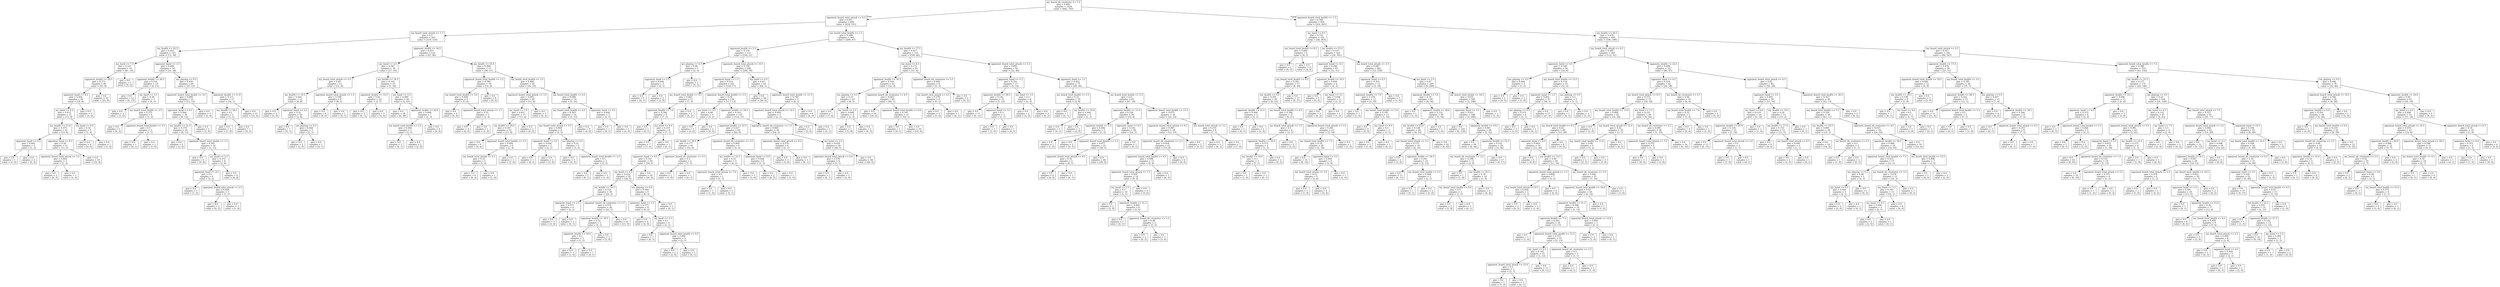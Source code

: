 digraph Tree {
node [shape=box] ;
0 [label="my_board_nb_creatures <= 1.5\ngini = 0.495\nsamples = 1434\nvalue = [642, 792]"] ;
1 [label="opponent_board_total_attack <= 4.5\ngini = 0.431\nsamples = 609\nvalue = [418, 191]"] ;
0 -> 1 [labeldistance=2.5, labelangle=45, headlabel="True"] ;
2 [label="my_board_total_attack <= 1.5\ngini = 0.5\nsamples = 243\nvalue = [119, 124]"] ;
1 -> 2 ;
3 [label="my_health <= 20.5\ngini = 0.452\nsamples = 110\nvalue = [72, 38]"] ;
2 -> 3 ;
4 [label="my_hand <= 7.5\ngini = 0.315\nsamples = 51\nvalue = [41, 10]"] ;
3 -> 4 ;
5 [label="opponent_health <= 20.5\ngini = 0.273\nsamples = 49\nvalue = [41, 8]"] ;
4 -> 5 ;
6 [label="opponent_hand <= 4.5\ngini = 0.426\nsamples = 26\nvalue = [18, 8]"] ;
5 -> 6 ;
7 [label="my_hand <= 4.5\ngini = 0.472\nsamples = 21\nvalue = [13, 8]"] ;
6 -> 7 ;
8 [label="my_health <= 12.0\ngini = 0.375\nsamples = 16\nvalue = [12, 4]"] ;
7 -> 8 ;
9 [label="opponent_hand <= 0.5\ngini = 0.444\nsamples = 3\nvalue = [1, 2]"] ;
8 -> 9 ;
10 [label="gini = 0.0\nsamples = 1\nvalue = [1, 0]"] ;
9 -> 10 ;
11 [label="gini = 0.0\nsamples = 2\nvalue = [0, 2]"] ;
9 -> 11 ;
12 [label="opponent_hand <= 0.5\ngini = 0.26\nsamples = 13\nvalue = [11, 2]"] ;
8 -> 12 ;
13 [label="opponent_board_total_attack <= 3.5\ngini = 0.444\nsamples = 3\nvalue = [1, 2]"] ;
12 -> 13 ;
14 [label="gini = 0.0\nsamples = 2\nvalue = [0, 2]"] ;
13 -> 14 ;
15 [label="gini = 0.0\nsamples = 1\nvalue = [1, 0]"] ;
13 -> 15 ;
16 [label="gini = 0.0\nsamples = 10\nvalue = [10, 0]"] ;
12 -> 16 ;
17 [label="my_hand <= 6.5\ngini = 0.32\nsamples = 5\nvalue = [1, 4]"] ;
7 -> 17 ;
18 [label="gini = 0.0\nsamples = 4\nvalue = [0, 4]"] ;
17 -> 18 ;
19 [label="gini = 0.0\nsamples = 1\nvalue = [1, 0]"] ;
17 -> 19 ;
20 [label="gini = 0.0\nsamples = 5\nvalue = [5, 0]"] ;
6 -> 20 ;
21 [label="gini = 0.0\nsamples = 23\nvalue = [23, 0]"] ;
5 -> 21 ;
22 [label="gini = 0.0\nsamples = 2\nvalue = [0, 2]"] ;
4 -> 22 ;
23 [label="opponent_hand <= 3.5\ngini = 0.499\nsamples = 59\nvalue = [31, 28]"] ;
3 -> 23 ;
24 [label="opponent_health <= 26.5\ngini = 0.332\nsamples = 19\nvalue = [4, 15]"] ;
23 -> 24 ;
25 [label="gini = 0.0\nsamples = 12\nvalue = [0, 12]"] ;
24 -> 25 ;
26 [label="my_hand <= 5.5\ngini = 0.49\nsamples = 7\nvalue = [4, 3]"] ;
24 -> 26 ;
27 [label="gini = 0.0\nsamples = 3\nvalue = [3, 0]"] ;
26 -> 27 ;
28 [label="my_board_total_health <= 2.5\ngini = 0.375\nsamples = 4\nvalue = [1, 3]"] ;
26 -> 28 ;
29 [label="gini = 0.0\nsamples = 2\nvalue = [0, 2]"] ;
28 -> 29 ;
30 [label="opponent_board_total_health <= 3.5\ngini = 0.5\nsamples = 2\nvalue = [1, 1]"] ;
28 -> 30 ;
31 [label="gini = 0.0\nsamples = 1\nvalue = [0, 1]"] ;
30 -> 31 ;
32 [label="gini = 0.0\nsamples = 1\nvalue = [1, 0]"] ;
30 -> 32 ;
33 [label="me_playing <= 0.5\ngini = 0.439\nsamples = 40\nvalue = [27, 13]"] ;
23 -> 33 ;
34 [label="opponent_board_total_health <= 3.5\ngini = 0.499\nsamples = 23\nvalue = [11, 12]"] ;
33 -> 34 ;
35 [label="opponent_hand <= 6.5\ngini = 0.444\nsamples = 18\nvalue = [6, 12]"] ;
34 -> 35 ;
36 [label="my_health <= 21.5\ngini = 0.375\nsamples = 16\nvalue = [4, 12]"] ;
35 -> 36 ;
37 [label="gini = 0.0\nsamples = 2\nvalue = [2, 0]"] ;
36 -> 37 ;
38 [label="opponent_board_total_health <= 1.5\ngini = 0.245\nsamples = 14\nvalue = [2, 12]"] ;
36 -> 38 ;
39 [label="gini = 0.0\nsamples = 6\nvalue = [0, 6]"] ;
38 -> 39 ;
40 [label="my_hand <= 5.5\ngini = 0.375\nsamples = 8\nvalue = [2, 6]"] ;
38 -> 40 ;
41 [label="opponent_hand <= 4.5\ngini = 0.5\nsamples = 4\nvalue = [2, 2]"] ;
40 -> 41 ;
42 [label="gini = 0.0\nsamples = 1\nvalue = [1, 0]"] ;
41 -> 42 ;
43 [label="opponent_board_total_attack <= 2.5\ngini = 0.444\nsamples = 3\nvalue = [1, 2]"] ;
41 -> 43 ;
44 [label="gini = 0.0\nsamples = 2\nvalue = [0, 2]"] ;
43 -> 44 ;
45 [label="gini = 0.0\nsamples = 1\nvalue = [1, 0]"] ;
43 -> 45 ;
46 [label="gini = 0.0\nsamples = 4\nvalue = [0, 4]"] ;
40 -> 46 ;
47 [label="gini = 0.0\nsamples = 2\nvalue = [2, 0]"] ;
35 -> 47 ;
48 [label="gini = 0.0\nsamples = 5\nvalue = [5, 0]"] ;
34 -> 48 ;
49 [label="opponent_health <= 11.0\ngini = 0.111\nsamples = 17\nvalue = [16, 1]"] ;
33 -> 49 ;
50 [label="my_health <= 26.5\ngini = 0.5\nsamples = 2\nvalue = [1, 1]"] ;
49 -> 50 ;
51 [label="gini = 0.0\nsamples = 1\nvalue = [1, 0]"] ;
50 -> 51 ;
52 [label="gini = 0.0\nsamples = 1\nvalue = [0, 1]"] ;
50 -> 52 ;
53 [label="gini = 0.0\nsamples = 15\nvalue = [15, 0]"] ;
49 -> 53 ;
54 [label="opponent_health <= 24.5\ngini = 0.457\nsamples = 133\nvalue = [47, 86]"] ;
2 -> 54 ;
55 [label="my_hand <= 2.5\ngini = 0.347\nsamples = 76\nvalue = [17, 59]"] ;
54 -> 55 ;
56 [label="my_board_total_attack <= 3.5\ngini = 0.49\nsamples = 21\nvalue = [12, 9]"] ;
55 -> 56 ;
57 [label="my_health <= 10.5\ngini = 0.444\nsamples = 12\nvalue = [4, 8]"] ;
56 -> 57 ;
58 [label="gini = 0.0\nsamples = 2\nvalue = [2, 0]"] ;
57 -> 58 ;
59 [label="opponent_hand <= 5.5\ngini = 0.32\nsamples = 10\nvalue = [2, 8]"] ;
57 -> 59 ;
60 [label="gini = 0.0\nsamples = 7\nvalue = [0, 7]"] ;
59 -> 60 ;
61 [label="me_playing <= 0.5\ngini = 0.444\nsamples = 3\nvalue = [2, 1]"] ;
59 -> 61 ;
62 [label="gini = 0.0\nsamples = 2\nvalue = [2, 0]"] ;
61 -> 62 ;
63 [label="gini = 0.0\nsamples = 1\nvalue = [0, 1]"] ;
61 -> 63 ;
64 [label="opponent_board_total_attack <= 1.5\ngini = 0.198\nsamples = 9\nvalue = [8, 1]"] ;
56 -> 64 ;
65 [label="gini = 0.0\nsamples = 8\nvalue = [8, 0]"] ;
64 -> 65 ;
66 [label="gini = 0.0\nsamples = 1\nvalue = [0, 1]"] ;
64 -> 66 ;
67 [label="my_health <= 14.5\ngini = 0.165\nsamples = 55\nvalue = [5, 50]"] ;
55 -> 67 ;
68 [label="opponent_health <= 15.5\ngini = 0.42\nsamples = 10\nvalue = [3, 7]"] ;
67 -> 68 ;
69 [label="gini = 0.0\nsamples = 7\nvalue = [0, 7]"] ;
68 -> 69 ;
70 [label="gini = 0.0\nsamples = 3\nvalue = [3, 0]"] ;
68 -> 70 ;
71 [label="my_hand <= 5.5\ngini = 0.085\nsamples = 45\nvalue = [2, 43]"] ;
67 -> 71 ;
72 [label="gini = 0.0\nsamples = 38\nvalue = [0, 38]"] ;
71 -> 72 ;
73 [label="opponent_health <= 20.0\ngini = 0.408\nsamples = 7\nvalue = [2, 5]"] ;
71 -> 73 ;
74 [label="my_board_total_health <= 2.5\ngini = 0.444\nsamples = 3\nvalue = [2, 1]"] ;
73 -> 74 ;
75 [label="gini = 0.0\nsamples = 1\nvalue = [0, 1]"] ;
74 -> 75 ;
76 [label="gini = 0.0\nsamples = 2\nvalue = [2, 0]"] ;
74 -> 76 ;
77 [label="gini = 0.0\nsamples = 4\nvalue = [0, 4]"] ;
73 -> 77 ;
78 [label="my_health <= 19.5\ngini = 0.499\nsamples = 57\nvalue = [30, 27]"] ;
54 -> 78 ;
79 [label="opponent_board_total_health <= 1.5\ngini = 0.346\nsamples = 18\nvalue = [14, 4]"] ;
78 -> 79 ;
80 [label="my_board_total_health <= 3.0\ngini = 0.494\nsamples = 9\nvalue = [5, 4]"] ;
79 -> 80 ;
81 [label="gini = 0.0\nsamples = 4\nvalue = [4, 0]"] ;
80 -> 81 ;
82 [label="opponent_board_total_attack <= 1.5\ngini = 0.32\nsamples = 5\nvalue = [1, 4]"] ;
80 -> 82 ;
83 [label="gini = 0.0\nsamples = 4\nvalue = [0, 4]"] ;
82 -> 83 ;
84 [label="gini = 0.0\nsamples = 1\nvalue = [1, 0]"] ;
82 -> 84 ;
85 [label="gini = 0.0\nsamples = 9\nvalue = [9, 0]"] ;
79 -> 85 ;
86 [label="my_board_total_health <= 3.5\ngini = 0.484\nsamples = 39\nvalue = [16, 23]"] ;
78 -> 86 ;
87 [label="opponent_board_total_attack <= 3.5\ngini = 0.495\nsamples = 20\nvalue = [11, 9]"] ;
86 -> 87 ;
88 [label="my_hand <= 7.0\ngini = 0.457\nsamples = 17\nvalue = [11, 6]"] ;
87 -> 88 ;
89 [label="my_health <= 29.5\ngini = 0.391\nsamples = 15\nvalue = [11, 4]"] ;
88 -> 89 ;
90 [label="gini = 0.0\nsamples = 9\nvalue = [9, 0]"] ;
89 -> 90 ;
91 [label="opponent_board_total_health <= 2.5\ngini = 0.444\nsamples = 6\nvalue = [2, 4]"] ;
89 -> 91 ;
92 [label="my_board_total_attack <= 3.5\ngini = 0.32\nsamples = 5\nvalue = [1, 4]"] ;
91 -> 92 ;
93 [label="gini = 0.0\nsamples = 4\nvalue = [0, 4]"] ;
92 -> 93 ;
94 [label="gini = 0.0\nsamples = 1\nvalue = [1, 0]"] ;
92 -> 94 ;
95 [label="gini = 0.0\nsamples = 1\nvalue = [1, 0]"] ;
91 -> 95 ;
96 [label="gini = 0.0\nsamples = 2\nvalue = [0, 2]"] ;
88 -> 96 ;
97 [label="gini = 0.0\nsamples = 3\nvalue = [0, 3]"] ;
87 -> 97 ;
98 [label="my_board_total_health <= 6.5\ngini = 0.388\nsamples = 19\nvalue = [5, 14]"] ;
86 -> 98 ;
99 [label="my_board_total_health <= 4.5\ngini = 0.305\nsamples = 16\nvalue = [3, 13]"] ;
98 -> 99 ;
100 [label="my_board_total_attack <= 3.5\ngini = 0.469\nsamples = 8\nvalue = [3, 5]"] ;
99 -> 100 ;
101 [label="opponent_hand <= 3.5\ngini = 0.444\nsamples = 3\nvalue = [2, 1]"] ;
100 -> 101 ;
102 [label="gini = 0.0\nsamples = 1\nvalue = [0, 1]"] ;
101 -> 102 ;
103 [label="gini = 0.0\nsamples = 2\nvalue = [2, 0]"] ;
101 -> 103 ;
104 [label="me_playing <= 0.5\ngini = 0.32\nsamples = 5\nvalue = [1, 4]"] ;
100 -> 104 ;
105 [label="gini = 0.0\nsamples = 3\nvalue = [0, 3]"] ;
104 -> 105 ;
106 [label="opponent_board_total_health <= 2.5\ngini = 0.5\nsamples = 2\nvalue = [1, 1]"] ;
104 -> 106 ;
107 [label="gini = 0.0\nsamples = 1\nvalue = [0, 1]"] ;
106 -> 107 ;
108 [label="gini = 0.0\nsamples = 1\nvalue = [1, 0]"] ;
106 -> 108 ;
109 [label="gini = 0.0\nsamples = 8\nvalue = [0, 8]"] ;
99 -> 109 ;
110 [label="opponent_hand <= 4.5\ngini = 0.444\nsamples = 3\nvalue = [2, 1]"] ;
98 -> 110 ;
111 [label="gini = 0.0\nsamples = 1\nvalue = [0, 1]"] ;
110 -> 111 ;
112 [label="gini = 0.0\nsamples = 2\nvalue = [2, 0]"] ;
110 -> 112 ;
113 [label="my_board_total_health <= 1.5\ngini = 0.299\nsamples = 366\nvalue = [299, 67]"] ;
1 -> 113 ;
114 [label="opponent_health <= 5.5\ngini = 0.179\nsamples = 211\nvalue = [190, 21]"] ;
113 -> 114 ;
115 [label="me_playing <= 0.5\ngini = 0.48\nsamples = 5\nvalue = [2, 3]"] ;
114 -> 115 ;
116 [label="opponent_hand <= 2.5\ngini = 0.444\nsamples = 3\nvalue = [2, 1]"] ;
115 -> 116 ;
117 [label="gini = 0.0\nsamples = 1\nvalue = [0, 1]"] ;
116 -> 117 ;
118 [label="gini = 0.0\nsamples = 2\nvalue = [2, 0]"] ;
116 -> 118 ;
119 [label="gini = 0.0\nsamples = 2\nvalue = [0, 2]"] ;
115 -> 119 ;
120 [label="opponent_board_total_attack <= 10.5\ngini = 0.159\nsamples = 206\nvalue = [188, 18]"] ;
114 -> 120 ;
121 [label="opponent_hand <= 1.5\ngini = 0.212\nsamples = 141\nvalue = [124, 17]"] ;
120 -> 121 ;
122 [label="my_board_total_health <= 0.5\ngini = 0.463\nsamples = 11\nvalue = [7, 4]"] ;
121 -> 122 ;
123 [label="opponent_health <= 7.0\ngini = 0.346\nsamples = 9\nvalue = [7, 2]"] ;
122 -> 123 ;
124 [label="gini = 0.0\nsamples = 1\nvalue = [0, 1]"] ;
123 -> 124 ;
125 [label="my_hand <= 6.5\ngini = 0.219\nsamples = 8\nvalue = [7, 1]"] ;
123 -> 125 ;
126 [label="gini = 0.0\nsamples = 7\nvalue = [7, 0]"] ;
125 -> 126 ;
127 [label="gini = 0.0\nsamples = 1\nvalue = [0, 1]"] ;
125 -> 127 ;
128 [label="gini = 0.0\nsamples = 2\nvalue = [0, 2]"] ;
122 -> 128 ;
129 [label="opponent_board_total_health <= 3.5\ngini = 0.18\nsamples = 130\nvalue = [117, 13]"] ;
121 -> 129 ;
130 [label="my_hand <= 4.5\ngini = 0.48\nsamples = 5\nvalue = [3, 2]"] ;
129 -> 130 ;
131 [label="gini = 0.0\nsamples = 3\nvalue = [3, 0]"] ;
130 -> 131 ;
132 [label="gini = 0.0\nsamples = 2\nvalue = [0, 2]"] ;
130 -> 132 ;
133 [label="opponent_health <= 24.5\ngini = 0.161\nsamples = 125\nvalue = [114, 11]"] ;
129 -> 133 ;
134 [label="opponent_health <= 23.5\ngini = 0.227\nsamples = 69\nvalue = [60, 9]"] ;
133 -> 134 ;
135 [label="my_health <= 29.5\ngini = 0.177\nsamples = 61\nvalue = [55, 6]"] ;
134 -> 135 ;
136 [label="opponent_hand <= 4.5\ngini = 0.155\nsamples = 59\nvalue = [54, 5]"] ;
135 -> 136 ;
137 [label="my_hand <= 4.5\ngini = 0.224\nsamples = 39\nvalue = [34, 5]"] ;
136 -> 137 ;
138 [label="my_health <= 16.5\ngini = 0.124\nsamples = 30\nvalue = [28, 2]"] ;
137 -> 138 ;
139 [label="opponent_hand <= 2.5\ngini = 0.375\nsamples = 4\nvalue = [3, 1]"] ;
138 -> 139 ;
140 [label="gini = 0.0\nsamples = 3\nvalue = [3, 0]"] ;
139 -> 140 ;
141 [label="gini = 0.0\nsamples = 1\nvalue = [0, 1]"] ;
139 -> 141 ;
142 [label="opponent_board_nb_creatures <= 1.5\ngini = 0.074\nsamples = 26\nvalue = [25, 1]"] ;
138 -> 142 ;
143 [label="opponent_health <= 16.5\ngini = 0.32\nsamples = 5\nvalue = [4, 1]"] ;
142 -> 143 ;
144 [label="opponent_health <= 14.0\ngini = 0.5\nsamples = 2\nvalue = [1, 1]"] ;
143 -> 144 ;
145 [label="gini = 0.0\nsamples = 1\nvalue = [1, 0]"] ;
144 -> 145 ;
146 [label="gini = 0.0\nsamples = 1\nvalue = [0, 1]"] ;
144 -> 146 ;
147 [label="gini = 0.0\nsamples = 3\nvalue = [3, 0]"] ;
143 -> 147 ;
148 [label="gini = 0.0\nsamples = 21\nvalue = [21, 0]"] ;
142 -> 148 ;
149 [label="me_playing <= 0.5\ngini = 0.444\nsamples = 9\nvalue = [6, 3]"] ;
137 -> 149 ;
150 [label="opponent_hand <= 3.5\ngini = 0.375\nsamples = 8\nvalue = [6, 2]"] ;
149 -> 150 ;
151 [label="gini = 0.0\nsamples = 4\nvalue = [4, 0]"] ;
150 -> 151 ;
152 [label="my_hand <= 5.5\ngini = 0.5\nsamples = 4\nvalue = [2, 2]"] ;
150 -> 152 ;
153 [label="gini = 0.0\nsamples = 1\nvalue = [0, 1]"] ;
152 -> 153 ;
154 [label="opponent_board_total_health <= 9.5\ngini = 0.444\nsamples = 3\nvalue = [2, 1]"] ;
152 -> 154 ;
155 [label="gini = 0.0\nsamples = 2\nvalue = [2, 0]"] ;
154 -> 155 ;
156 [label="gini = 0.0\nsamples = 1\nvalue = [0, 1]"] ;
154 -> 156 ;
157 [label="gini = 0.0\nsamples = 1\nvalue = [0, 1]"] ;
149 -> 157 ;
158 [label="gini = 0.0\nsamples = 20\nvalue = [20, 0]"] ;
136 -> 158 ;
159 [label="opponent_board_nb_creatures <= 3.5\ngini = 0.5\nsamples = 2\nvalue = [1, 1]"] ;
135 -> 159 ;
160 [label="gini = 0.0\nsamples = 1\nvalue = [1, 0]"] ;
159 -> 160 ;
161 [label="gini = 0.0\nsamples = 1\nvalue = [0, 1]"] ;
159 -> 161 ;
162 [label="opponent_board_nb_creatures <= 3.5\ngini = 0.469\nsamples = 8\nvalue = [5, 3]"] ;
134 -> 162 ;
163 [label="my_health <= 21.5\ngini = 0.32\nsamples = 5\nvalue = [4, 1]"] ;
162 -> 163 ;
164 [label="opponent_board_total_attack <= 7.0\ngini = 0.5\nsamples = 2\nvalue = [1, 1]"] ;
163 -> 164 ;
165 [label="gini = 0.0\nsamples = 1\nvalue = [1, 0]"] ;
164 -> 165 ;
166 [label="gini = 0.0\nsamples = 1\nvalue = [0, 1]"] ;
164 -> 166 ;
167 [label="gini = 0.0\nsamples = 3\nvalue = [3, 0]"] ;
163 -> 167 ;
168 [label="opponent_hand <= 6.0\ngini = 0.444\nsamples = 3\nvalue = [1, 2]"] ;
162 -> 168 ;
169 [label="gini = 0.0\nsamples = 2\nvalue = [0, 2]"] ;
168 -> 169 ;
170 [label="gini = 0.0\nsamples = 1\nvalue = [1, 0]"] ;
168 -> 170 ;
171 [label="opponent_board_nb_creatures <= 1.5\ngini = 0.069\nsamples = 56\nvalue = [54, 2]"] ;
133 -> 171 ;
172 [label="opponent_board_total_attack <= 8.0\ngini = 0.278\nsamples = 6\nvalue = [5, 1]"] ;
171 -> 172 ;
173 [label="gini = 0.0\nsamples = 5\nvalue = [5, 0]"] ;
172 -> 173 ;
174 [label="gini = 0.0\nsamples = 1\nvalue = [0, 1]"] ;
172 -> 174 ;
175 [label="my_hand <= 2.5\ngini = 0.039\nsamples = 50\nvalue = [49, 1]"] ;
171 -> 175 ;
176 [label="opponent_board_total_attack <= 6.0\ngini = 0.278\nsamples = 6\nvalue = [5, 1]"] ;
175 -> 176 ;
177 [label="gini = 0.0\nsamples = 1\nvalue = [0, 1]"] ;
176 -> 177 ;
178 [label="gini = 0.0\nsamples = 5\nvalue = [5, 0]"] ;
176 -> 178 ;
179 [label="gini = 0.0\nsamples = 44\nvalue = [44, 0]"] ;
175 -> 179 ;
180 [label="my_hand <= 6.5\ngini = 0.03\nsamples = 65\nvalue = [64, 1]"] ;
120 -> 180 ;
181 [label="gini = 0.0\nsamples = 56\nvalue = [56, 0]"] ;
180 -> 181 ;
182 [label="opponent_board_total_health <= 11.5\ngini = 0.198\nsamples = 9\nvalue = [8, 1]"] ;
180 -> 182 ;
183 [label="opponent_board_total_attack <= 12.5\ngini = 0.444\nsamples = 3\nvalue = [2, 1]"] ;
182 -> 183 ;
184 [label="gini = 0.0\nsamples = 2\nvalue = [2, 0]"] ;
183 -> 184 ;
185 [label="gini = 0.0\nsamples = 1\nvalue = [0, 1]"] ;
183 -> 185 ;
186 [label="gini = 0.0\nsamples = 6\nvalue = [6, 0]"] ;
182 -> 186 ;
187 [label="my_health <= 17.5\ngini = 0.417\nsamples = 155\nvalue = [109, 46]"] ;
113 -> 187 ;
188 [label="my_hand <= 6.5\ngini = 0.172\nsamples = 63\nvalue = [57, 6]"] ;
187 -> 188 ;
189 [label="opponent_health <= 16.5\ngini = 0.103\nsamples = 55\nvalue = [52, 3]"] ;
188 -> 189 ;
190 [label="me_playing <= 0.5\ngini = 0.32\nsamples = 10\nvalue = [8, 2]"] ;
189 -> 190 ;
191 [label="gini = 0.0\nsamples = 7\nvalue = [7, 0]"] ;
190 -> 191 ;
192 [label="my_hand <= 2.5\ngini = 0.444\nsamples = 3\nvalue = [1, 2]"] ;
190 -> 192 ;
193 [label="gini = 0.0\nsamples = 1\nvalue = [1, 0]"] ;
192 -> 193 ;
194 [label="gini = 0.0\nsamples = 2\nvalue = [0, 2]"] ;
192 -> 194 ;
195 [label="opponent_board_nb_creatures <= 4.5\ngini = 0.043\nsamples = 45\nvalue = [44, 1]"] ;
189 -> 195 ;
196 [label="gini = 0.0\nsamples = 34\nvalue = [34, 0]"] ;
195 -> 196 ;
197 [label="opponent_board_total_health <= 6.0\ngini = 0.165\nsamples = 11\nvalue = [10, 1]"] ;
195 -> 197 ;
198 [label="gini = 0.0\nsamples = 1\nvalue = [0, 1]"] ;
197 -> 198 ;
199 [label="gini = 0.0\nsamples = 10\nvalue = [10, 0]"] ;
197 -> 199 ;
200 [label="opponent_board_nb_creatures <= 5.5\ngini = 0.469\nsamples = 8\nvalue = [5, 3]"] ;
188 -> 200 ;
201 [label="my_board_total_attack <= 4.5\ngini = 0.278\nsamples = 6\nvalue = [5, 1]"] ;
200 -> 201 ;
202 [label="gini = 0.0\nsamples = 5\nvalue = [5, 0]"] ;
201 -> 202 ;
203 [label="gini = 0.0\nsamples = 1\nvalue = [0, 1]"] ;
201 -> 203 ;
204 [label="gini = 0.0\nsamples = 2\nvalue = [0, 2]"] ;
200 -> 204 ;
205 [label="opponent_board_total_attack <= 5.5\ngini = 0.491\nsamples = 92\nvalue = [52, 40]"] ;
187 -> 205 ;
206 [label="opponent_hand <= 5.5\ngini = 0.291\nsamples = 17\nvalue = [3, 14]"] ;
205 -> 206 ;
207 [label="opponent_health <= 29.5\ngini = 0.142\nsamples = 13\nvalue = [1, 12]"] ;
206 -> 207 ;
208 [label="gini = 0.0\nsamples = 11\nvalue = [0, 11]"] ;
207 -> 208 ;
209 [label="opponent_hand <= 3.5\ngini = 0.5\nsamples = 2\nvalue = [1, 1]"] ;
207 -> 209 ;
210 [label="gini = 0.0\nsamples = 1\nvalue = [1, 0]"] ;
209 -> 210 ;
211 [label="gini = 0.0\nsamples = 1\nvalue = [0, 1]"] ;
209 -> 211 ;
212 [label="my_hand <= 3.5\ngini = 0.5\nsamples = 4\nvalue = [2, 2]"] ;
206 -> 212 ;
213 [label="gini = 0.0\nsamples = 2\nvalue = [2, 0]"] ;
212 -> 213 ;
214 [label="gini = 0.0\nsamples = 2\nvalue = [0, 2]"] ;
212 -> 214 ;
215 [label="opponent_hand <= 1.5\ngini = 0.453\nsamples = 75\nvalue = [49, 26]"] ;
205 -> 215 ;
216 [label="my_board_total_health <= 5.5\ngini = 0.32\nsamples = 10\nvalue = [2, 8]"] ;
215 -> 216 ;
217 [label="gini = 0.0\nsamples = 7\nvalue = [0, 7]"] ;
216 -> 217 ;
218 [label="my_health <= 19.0\ngini = 0.444\nsamples = 3\nvalue = [2, 1]"] ;
216 -> 218 ;
219 [label="gini = 0.0\nsamples = 1\nvalue = [0, 1]"] ;
218 -> 219 ;
220 [label="gini = 0.0\nsamples = 2\nvalue = [2, 0]"] ;
218 -> 220 ;
221 [label="my_board_total_health <= 3.5\ngini = 0.4\nsamples = 65\nvalue = [47, 18]"] ;
215 -> 221 ;
222 [label="opponent_health <= 11.0\ngini = 0.238\nsamples = 29\nvalue = [25, 4]"] ;
221 -> 222 ;
223 [label="opponent_health <= 5.5\ngini = 0.444\nsamples = 3\nvalue = [1, 2]"] ;
222 -> 223 ;
224 [label="gini = 0.0\nsamples = 1\nvalue = [1, 0]"] ;
223 -> 224 ;
225 [label="gini = 0.0\nsamples = 2\nvalue = [0, 2]"] ;
223 -> 225 ;
226 [label="opponent_hand <= 6.5\ngini = 0.142\nsamples = 26\nvalue = [24, 2]"] ;
222 -> 226 ;
227 [label="opponent_board_total_health <= 5.5\ngini = 0.077\nsamples = 25\nvalue = [24, 1]"] ;
226 -> 227 ;
228 [label="opponent_board_total_attack <= 8.5\ngini = 0.32\nsamples = 5\nvalue = [4, 1]"] ;
227 -> 228 ;
229 [label="gini = 0.0\nsamples = 4\nvalue = [4, 0]"] ;
228 -> 229 ;
230 [label="gini = 0.0\nsamples = 1\nvalue = [0, 1]"] ;
228 -> 230 ;
231 [label="gini = 0.0\nsamples = 20\nvalue = [20, 0]"] ;
227 -> 231 ;
232 [label="gini = 0.0\nsamples = 1\nvalue = [0, 1]"] ;
226 -> 232 ;
233 [label="opponent_board_total_health <= 13.5\ngini = 0.475\nsamples = 36\nvalue = [22, 14]"] ;
221 -> 233 ;
234 [label="opponent_board_total_attack <= 9.5\ngini = 0.497\nsamples = 28\nvalue = [15, 13]"] ;
233 -> 234 ;
235 [label="opponent_board_nb_creatures <= 2.5\ngini = 0.454\nsamples = 23\nvalue = [15, 8]"] ;
234 -> 235 ;
236 [label="opponent_board_total_health <= 8.5\ngini = 0.498\nsamples = 17\nvalue = [9, 8]"] ;
235 -> 236 ;
237 [label="opponent_board_total_attack <= 7.5\ngini = 0.459\nsamples = 14\nvalue = [9, 5]"] ;
236 -> 237 ;
238 [label="my_hand <= 1.5\ngini = 0.5\nsamples = 10\nvalue = [5, 5]"] ;
237 -> 238 ;
239 [label="gini = 0.0\nsamples = 2\nvalue = [2, 0]"] ;
238 -> 239 ;
240 [label="opponent_health <= 21.5\ngini = 0.469\nsamples = 8\nvalue = [3, 5]"] ;
238 -> 240 ;
241 [label="gini = 0.0\nsamples = 3\nvalue = [0, 3]"] ;
240 -> 241 ;
242 [label="opponent_board_nb_creatures <= 1.5\ngini = 0.48\nsamples = 5\nvalue = [3, 2]"] ;
240 -> 242 ;
243 [label="gini = 0.0\nsamples = 2\nvalue = [0, 2]"] ;
242 -> 243 ;
244 [label="gini = 0.0\nsamples = 3\nvalue = [3, 0]"] ;
242 -> 244 ;
245 [label="gini = 0.0\nsamples = 4\nvalue = [4, 0]"] ;
237 -> 245 ;
246 [label="gini = 0.0\nsamples = 3\nvalue = [0, 3]"] ;
236 -> 246 ;
247 [label="gini = 0.0\nsamples = 6\nvalue = [6, 0]"] ;
235 -> 247 ;
248 [label="gini = 0.0\nsamples = 5\nvalue = [0, 5]"] ;
234 -> 248 ;
249 [label="my_board_total_attack <= 1.5\ngini = 0.219\nsamples = 8\nvalue = [7, 1]"] ;
233 -> 249 ;
250 [label="gini = 0.0\nsamples = 1\nvalue = [0, 1]"] ;
249 -> 250 ;
251 [label="gini = 0.0\nsamples = 7\nvalue = [7, 0]"] ;
249 -> 251 ;
252 [label="opponent_board_total_health <= 1.5\ngini = 0.396\nsamples = 825\nvalue = [224, 601]"] ;
0 -> 252 [labeldistance=2.5, labelangle=-45, headlabel="False"] ;
253 [label="my_hand <= 0.5\ngini = 0.155\nsamples = 331\nvalue = [28, 303]"] ;
252 -> 253 ;
254 [label="my_board_total_health <= 8.5\ngini = 0.444\nsamples = 6\nvalue = [4, 2]"] ;
253 -> 254 ;
255 [label="gini = 0.0\nsamples = 2\nvalue = [0, 2]"] ;
254 -> 255 ;
256 [label="gini = 0.0\nsamples = 4\nvalue = [4, 0]"] ;
254 -> 256 ;
257 [label="my_health <= 15.5\ngini = 0.137\nsamples = 325\nvalue = [24, 301]"] ;
253 -> 257 ;
258 [label="opponent_hand <= 4.5\ngini = 0.308\nsamples = 63\nvalue = [12, 51]"] ;
257 -> 258 ;
259 [label="my_board_total_health <= 8.5\ngini = 0.241\nsamples = 57\nvalue = [8, 49]"] ;
258 -> 259 ;
260 [label="my_health <= 5.0\ngini = 0.391\nsamples = 30\nvalue = [8, 22]"] ;
259 -> 260 ;
261 [label="opponent_health <= 12.5\ngini = 0.444\nsamples = 3\nvalue = [2, 1]"] ;
260 -> 261 ;
262 [label="gini = 0.0\nsamples = 1\nvalue = [0, 1]"] ;
261 -> 262 ;
263 [label="gini = 0.0\nsamples = 2\nvalue = [2, 0]"] ;
261 -> 263 ;
264 [label="my_board_total_health <= 4.5\ngini = 0.346\nsamples = 27\nvalue = [6, 21]"] ;
260 -> 264 ;
265 [label="my_board_total_attack <= 7.5\ngini = 0.5\nsamples = 6\nvalue = [3, 3]"] ;
264 -> 265 ;
266 [label="opponent_health <= 16.0\ngini = 0.375\nsamples = 4\nvalue = [1, 3]"] ;
265 -> 266 ;
267 [label="my_health <= 14.0\ngini = 0.5\nsamples = 2\nvalue = [1, 1]"] ;
266 -> 267 ;
268 [label="gini = 0.0\nsamples = 1\nvalue = [1, 0]"] ;
267 -> 268 ;
269 [label="gini = 0.0\nsamples = 1\nvalue = [0, 1]"] ;
267 -> 269 ;
270 [label="gini = 0.0\nsamples = 2\nvalue = [0, 2]"] ;
266 -> 270 ;
271 [label="gini = 0.0\nsamples = 2\nvalue = [2, 0]"] ;
265 -> 271 ;
272 [label="opponent_board_total_attack <= 1.5\ngini = 0.245\nsamples = 21\nvalue = [3, 18]"] ;
264 -> 272 ;
273 [label="my_board_total_health <= 7.5\ngini = 0.18\nsamples = 20\nvalue = [2, 18]"] ;
272 -> 273 ;
274 [label="gini = 0.0\nsamples = 14\nvalue = [0, 14]"] ;
273 -> 274 ;
275 [label="opponent_hand <= 3.5\ngini = 0.444\nsamples = 6\nvalue = [2, 4]"] ;
273 -> 275 ;
276 [label="my_board_total_attack <= 5.0\ngini = 0.32\nsamples = 5\nvalue = [1, 4]"] ;
275 -> 276 ;
277 [label="gini = 0.0\nsamples = 1\nvalue = [1, 0]"] ;
276 -> 277 ;
278 [label="gini = 0.0\nsamples = 4\nvalue = [0, 4]"] ;
276 -> 278 ;
279 [label="gini = 0.0\nsamples = 1\nvalue = [1, 0]"] ;
275 -> 279 ;
280 [label="gini = 0.0\nsamples = 1\nvalue = [1, 0]"] ;
272 -> 280 ;
281 [label="gini = 0.0\nsamples = 27\nvalue = [0, 27]"] ;
259 -> 281 ;
282 [label="opponent_health <= 19.5\ngini = 0.444\nsamples = 6\nvalue = [4, 2]"] ;
258 -> 282 ;
283 [label="gini = 0.0\nsamples = 3\nvalue = [3, 0]"] ;
282 -> 283 ;
284 [label="my_hand <= 3.5\ngini = 0.444\nsamples = 3\nvalue = [1, 2]"] ;
282 -> 284 ;
285 [label="gini = 0.0\nsamples = 2\nvalue = [0, 2]"] ;
284 -> 285 ;
286 [label="gini = 0.0\nsamples = 1\nvalue = [1, 0]"] ;
284 -> 286 ;
287 [label="my_board_total_attack <= 3.5\ngini = 0.087\nsamples = 262\nvalue = [12, 250]"] ;
257 -> 287 ;
288 [label="opponent_hand <= 6.5\ngini = 0.355\nsamples = 13\nvalue = [3, 10]"] ;
287 -> 288 ;
289 [label="opponent_health <= 7.0\ngini = 0.278\nsamples = 12\nvalue = [2, 10]"] ;
288 -> 289 ;
290 [label="gini = 0.0\nsamples = 1\nvalue = [1, 0]"] ;
289 -> 290 ;
291 [label="my_board_total_health <= 5.0\ngini = 0.165\nsamples = 11\nvalue = [1, 10]"] ;
289 -> 291 ;
292 [label="gini = 0.0\nsamples = 9\nvalue = [0, 9]"] ;
291 -> 292 ;
293 [label="my_hand <= 4.5\ngini = 0.5\nsamples = 2\nvalue = [1, 1]"] ;
291 -> 293 ;
294 [label="gini = 0.0\nsamples = 1\nvalue = [1, 0]"] ;
293 -> 294 ;
295 [label="gini = 0.0\nsamples = 1\nvalue = [0, 1]"] ;
293 -> 295 ;
296 [label="gini = 0.0\nsamples = 1\nvalue = [1, 0]"] ;
288 -> 296 ;
297 [label="my_hand <= 2.5\ngini = 0.07\nsamples = 249\nvalue = [9, 240]"] ;
287 -> 297 ;
298 [label="opponent_health <= 5.0\ngini = 0.18\nsamples = 60\nvalue = [6, 54]"] ;
297 -> 298 ;
299 [label="gini = 0.0\nsamples = 1\nvalue = [1, 0]"] ;
298 -> 299 ;
300 [label="opponent_health <= 28.0\ngini = 0.155\nsamples = 59\nvalue = [5, 54]"] ;
298 -> 300 ;
301 [label="my_health <= 23.0\ngini = 0.128\nsamples = 58\nvalue = [4, 54]"] ;
300 -> 301 ;
302 [label="my_board_total_attack <= 5.5\ngini = 0.375\nsamples = 16\nvalue = [4, 12]"] ;
301 -> 302 ;
303 [label="gini = 0.0\nsamples = 2\nvalue = [2, 0]"] ;
302 -> 303 ;
304 [label="opponent_health <= 24.5\ngini = 0.245\nsamples = 14\nvalue = [2, 12]"] ;
302 -> 304 ;
305 [label="gini = 0.0\nsamples = 11\nvalue = [0, 11]"] ;
304 -> 305 ;
306 [label="my_board_total_health <= 5.5\ngini = 0.444\nsamples = 3\nvalue = [2, 1]"] ;
304 -> 306 ;
307 [label="gini = 0.0\nsamples = 1\nvalue = [0, 1]"] ;
306 -> 307 ;
308 [label="gini = 0.0\nsamples = 2\nvalue = [2, 0]"] ;
306 -> 308 ;
309 [label="gini = 0.0\nsamples = 42\nvalue = [0, 42]"] ;
301 -> 309 ;
310 [label="gini = 0.0\nsamples = 1\nvalue = [1, 0]"] ;
300 -> 310 ;
311 [label="my_board_total_attack <= 18.5\ngini = 0.031\nsamples = 189\nvalue = [3, 186]"] ;
297 -> 311 ;
312 [label="opponent_hand <= 5.5\ngini = 0.021\nsamples = 188\nvalue = [2, 186]"] ;
311 -> 312 ;
313 [label="gini = 0.0\nsamples = 124\nvalue = [0, 124]"] ;
312 -> 313 ;
314 [label="opponent_health <= 19.5\ngini = 0.061\nsamples = 64\nvalue = [2, 62]"] ;
312 -> 314 ;
315 [label="gini = 0.0\nsamples = 36\nvalue = [0, 36]"] ;
314 -> 315 ;
316 [label="opponent_health <= 22.5\ngini = 0.133\nsamples = 28\nvalue = [2, 26]"] ;
314 -> 316 ;
317 [label="my_board_nb_creatures <= 2.5\ngini = 0.298\nsamples = 11\nvalue = [2, 9]"] ;
316 -> 317 ;
318 [label="gini = 0.0\nsamples = 1\nvalue = [1, 0]"] ;
317 -> 318 ;
319 [label="my_health <= 25.5\ngini = 0.18\nsamples = 10\nvalue = [1, 9]"] ;
317 -> 319 ;
320 [label="my_board_total_health <= 9.0\ngini = 0.5\nsamples = 2\nvalue = [1, 1]"] ;
319 -> 320 ;
321 [label="gini = 0.0\nsamples = 1\nvalue = [1, 0]"] ;
320 -> 321 ;
322 [label="gini = 0.0\nsamples = 1\nvalue = [0, 1]"] ;
320 -> 322 ;
323 [label="gini = 0.0\nsamples = 8\nvalue = [0, 8]"] ;
319 -> 323 ;
324 [label="gini = 0.0\nsamples = 17\nvalue = [0, 17]"] ;
316 -> 324 ;
325 [label="gini = 0.0\nsamples = 1\nvalue = [1, 0]"] ;
311 -> 325 ;
326 [label="my_health <= 20.5\ngini = 0.479\nsamples = 494\nvalue = [196, 298]"] ;
252 -> 326 ;
327 [label="my_board_total_attack <= 4.5\ngini = 0.495\nsamples = 203\nvalue = [112, 91]"] ;
326 -> 327 ;
328 [label="opponent_hand <= 0.5\ngini = 0.198\nsamples = 36\nvalue = [32, 4]"] ;
327 -> 328 ;
329 [label="me_playing <= 0.5\ngini = 0.444\nsamples = 3\nvalue = [1, 2]"] ;
328 -> 329 ;
330 [label="gini = 0.0\nsamples = 2\nvalue = [0, 2]"] ;
329 -> 330 ;
331 [label="gini = 0.0\nsamples = 1\nvalue = [1, 0]"] ;
329 -> 331 ;
332 [label="my_board_total_health <= 13.5\ngini = 0.114\nsamples = 33\nvalue = [31, 2]"] ;
328 -> 332 ;
333 [label="opponent_hand <= 1.5\ngini = 0.062\nsamples = 31\nvalue = [30, 1]"] ;
332 -> 333 ;
334 [label="me_playing <= 0.5\ngini = 0.375\nsamples = 4\nvalue = [3, 1]"] ;
333 -> 334 ;
335 [label="gini = 0.0\nsamples = 3\nvalue = [3, 0]"] ;
334 -> 335 ;
336 [label="gini = 0.0\nsamples = 1\nvalue = [0, 1]"] ;
334 -> 336 ;
337 [label="gini = 0.0\nsamples = 27\nvalue = [27, 0]"] ;
333 -> 337 ;
338 [label="me_playing <= 0.5\ngini = 0.5\nsamples = 2\nvalue = [1, 1]"] ;
332 -> 338 ;
339 [label="gini = 0.0\nsamples = 1\nvalue = [0, 1]"] ;
338 -> 339 ;
340 [label="gini = 0.0\nsamples = 1\nvalue = [1, 0]"] ;
338 -> 340 ;
341 [label="opponent_health <= 22.5\ngini = 0.499\nsamples = 167\nvalue = [80, 87]"] ;
327 -> 341 ;
342 [label="opponent_hand <= 4.5\ngini = 0.414\nsamples = 82\nvalue = [24, 58]"] ;
341 -> 342 ;
343 [label="my_board_total_attack <= 9.5\ngini = 0.375\nsamples = 72\nvalue = [18, 54]"] ;
342 -> 343 ;
344 [label="my_board_total_health <= 13.0\ngini = 0.444\nsamples = 42\nvalue = [14, 28]"] ;
343 -> 344 ;
345 [label="my_board_total_health <= 9.5\ngini = 0.42\nsamples = 40\nvalue = [12, 28]"] ;
344 -> 345 ;
346 [label="opponent_hand <= 0.5\ngini = 0.469\nsamples = 32\nvalue = [12, 20]"] ;
345 -> 346 ;
347 [label="gini = 0.0\nsamples = 4\nvalue = [0, 4]"] ;
346 -> 347 ;
348 [label="my_health <= 10.5\ngini = 0.49\nsamples = 28\nvalue = [12, 16]"] ;
346 -> 348 ;
349 [label="opponent_board_total_attack <= 2.5\ngini = 0.408\nsamples = 7\nvalue = [5, 2]"] ;
348 -> 349 ;
350 [label="my_board_total_attack <= 8.5\ngini = 0.444\nsamples = 3\nvalue = [1, 2]"] ;
349 -> 350 ;
351 [label="gini = 0.0\nsamples = 2\nvalue = [0, 2]"] ;
350 -> 351 ;
352 [label="gini = 0.0\nsamples = 1\nvalue = [1, 0]"] ;
350 -> 352 ;
353 [label="gini = 0.0\nsamples = 4\nvalue = [4, 0]"] ;
349 -> 353 ;
354 [label="my_board_nb_creatures <= 5.0\ngini = 0.444\nsamples = 21\nvalue = [7, 14]"] ;
348 -> 354 ;
355 [label="opponent_board_total_health <= 16.0\ngini = 0.42\nsamples = 20\nvalue = [6, 14]"] ;
354 -> 355 ;
356 [label="opponent_health <= 21.5\ngini = 0.388\nsamples = 19\nvalue = [5, 14]"] ;
355 -> 356 ;
357 [label="opponent_health <= 7.5\ngini = 0.305\nsamples = 16\nvalue = [3, 13]"] ;
356 -> 357 ;
358 [label="gini = 0.0\nsamples = 1\nvalue = [1, 0]"] ;
357 -> 358 ;
359 [label="opponent_board_total_health <= 12.5\ngini = 0.231\nsamples = 15\nvalue = [2, 13]"] ;
357 -> 359 ;
360 [label="my_hand <= 0.5\ngini = 0.142\nsamples = 13\nvalue = [1, 12]"] ;
359 -> 360 ;
361 [label="opponent_board_total_attack <= 12.0\ngini = 0.5\nsamples = 2\nvalue = [1, 1]"] ;
360 -> 361 ;
362 [label="gini = 0.0\nsamples = 1\nvalue = [1, 0]"] ;
361 -> 362 ;
363 [label="gini = 0.0\nsamples = 1\nvalue = [0, 1]"] ;
361 -> 363 ;
364 [label="gini = 0.0\nsamples = 11\nvalue = [0, 11]"] ;
360 -> 364 ;
365 [label="opponent_board_nb_creatures <= 2.5\ngini = 0.5\nsamples = 2\nvalue = [1, 1]"] ;
359 -> 365 ;
366 [label="gini = 0.0\nsamples = 1\nvalue = [0, 1]"] ;
365 -> 366 ;
367 [label="gini = 0.0\nsamples = 1\nvalue = [1, 0]"] ;
365 -> 367 ;
368 [label="opponent_board_total_attack <= 12.0\ngini = 0.444\nsamples = 3\nvalue = [2, 1]"] ;
356 -> 368 ;
369 [label="gini = 0.0\nsamples = 2\nvalue = [2, 0]"] ;
368 -> 369 ;
370 [label="gini = 0.0\nsamples = 1\nvalue = [0, 1]"] ;
368 -> 370 ;
371 [label="gini = 0.0\nsamples = 1\nvalue = [1, 0]"] ;
355 -> 371 ;
372 [label="gini = 0.0\nsamples = 1\nvalue = [1, 0]"] ;
354 -> 372 ;
373 [label="gini = 0.0\nsamples = 8\nvalue = [0, 8]"] ;
345 -> 373 ;
374 [label="gini = 0.0\nsamples = 2\nvalue = [2, 0]"] ;
344 -> 374 ;
375 [label="my_hand <= 1.5\ngini = 0.231\nsamples = 30\nvalue = [4, 26]"] ;
343 -> 375 ;
376 [label="my_board_total_attack <= 12.5\ngini = 0.42\nsamples = 10\nvalue = [3, 7]"] ;
375 -> 376 ;
377 [label="my_board_total_health <= 11.0\ngini = 0.48\nsamples = 5\nvalue = [3, 2]"] ;
376 -> 377 ;
378 [label="gini = 0.0\nsamples = 2\nvalue = [0, 2]"] ;
377 -> 378 ;
379 [label="gini = 0.0\nsamples = 3\nvalue = [3, 0]"] ;
377 -> 379 ;
380 [label="gini = 0.0\nsamples = 5\nvalue = [0, 5]"] ;
376 -> 380 ;
381 [label="my_board_nb_creatures <= 2.5\ngini = 0.095\nsamples = 20\nvalue = [1, 19]"] ;
375 -> 381 ;
382 [label="opponent_board_total_attack <= 7.0\ngini = 0.375\nsamples = 4\nvalue = [1, 3]"] ;
381 -> 382 ;
383 [label="gini = 0.0\nsamples = 3\nvalue = [0, 3]"] ;
382 -> 383 ;
384 [label="gini = 0.0\nsamples = 1\nvalue = [1, 0]"] ;
382 -> 384 ;
385 [label="gini = 0.0\nsamples = 16\nvalue = [0, 16]"] ;
381 -> 385 ;
386 [label="my_board_nb_creatures <= 3.5\ngini = 0.48\nsamples = 10\nvalue = [6, 4]"] ;
342 -> 386 ;
387 [label="my_board_total_health <= 7.0\ngini = 0.32\nsamples = 5\nvalue = [1, 4]"] ;
386 -> 387 ;
388 [label="gini = 0.0\nsamples = 4\nvalue = [0, 4]"] ;
387 -> 388 ;
389 [label="gini = 0.0\nsamples = 1\nvalue = [1, 0]"] ;
387 -> 389 ;
390 [label="gini = 0.0\nsamples = 5\nvalue = [5, 0]"] ;
386 -> 390 ;
391 [label="opponent_board_total_attack <= 4.5\ngini = 0.45\nsamples = 85\nvalue = [56, 29]"] ;
341 -> 391 ;
392 [label="opponent_hand <= 2.5\ngini = 0.495\nsamples = 29\nvalue = [13, 16]"] ;
391 -> 392 ;
393 [label="my_hand <= 6.0\ngini = 0.219\nsamples = 16\nvalue = [2, 14]"] ;
392 -> 393 ;
394 [label="opponent_health <= 29.0\ngini = 0.124\nsamples = 15\nvalue = [1, 14]"] ;
393 -> 394 ;
395 [label="gini = 0.0\nsamples = 13\nvalue = [0, 13]"] ;
394 -> 395 ;
396 [label="opponent_board_total_attack <= 2.0\ngini = 0.5\nsamples = 2\nvalue = [1, 1]"] ;
394 -> 396 ;
397 [label="gini = 0.0\nsamples = 1\nvalue = [1, 0]"] ;
396 -> 397 ;
398 [label="gini = 0.0\nsamples = 1\nvalue = [0, 1]"] ;
396 -> 398 ;
399 [label="gini = 0.0\nsamples = 1\nvalue = [1, 0]"] ;
393 -> 399 ;
400 [label="my_health <= 19.5\ngini = 0.26\nsamples = 13\nvalue = [11, 2]"] ;
392 -> 400 ;
401 [label="my_health <= 17.0\ngini = 0.153\nsamples = 12\nvalue = [11, 1]"] ;
400 -> 401 ;
402 [label="gini = 0.0\nsamples = 9\nvalue = [9, 0]"] ;
401 -> 402 ;
403 [label="my_board_total_attack <= 8.5\ngini = 0.444\nsamples = 3\nvalue = [2, 1]"] ;
401 -> 403 ;
404 [label="gini = 0.0\nsamples = 2\nvalue = [2, 0]"] ;
403 -> 404 ;
405 [label="gini = 0.0\nsamples = 1\nvalue = [0, 1]"] ;
403 -> 405 ;
406 [label="gini = 0.0\nsamples = 1\nvalue = [0, 1]"] ;
400 -> 406 ;
407 [label="opponent_board_total_health <= 20.5\ngini = 0.357\nsamples = 56\nvalue = [43, 13]"] ;
391 -> 407 ;
408 [label="my_board_total_health <= 7.5\ngini = 0.324\nsamples = 54\nvalue = [43, 11]"] ;
407 -> 408 ;
409 [label="my_health <= 19.5\ngini = 0.095\nsamples = 20\nvalue = [19, 1]"] ;
408 -> 409 ;
410 [label="gini = 0.0\nsamples = 18\nvalue = [18, 0]"] ;
409 -> 410 ;
411 [label="my_board_nb_creatures <= 2.5\ngini = 0.5\nsamples = 2\nvalue = [1, 1]"] ;
409 -> 411 ;
412 [label="gini = 0.0\nsamples = 1\nvalue = [1, 0]"] ;
411 -> 412 ;
413 [label="gini = 0.0\nsamples = 1\nvalue = [0, 1]"] ;
411 -> 413 ;
414 [label="opponent_board_nb_creatures <= 4.5\ngini = 0.415\nsamples = 34\nvalue = [24, 10]"] ;
408 -> 414 ;
415 [label="opponent_health <= 28.5\ngini = 0.486\nsamples = 24\nvalue = [14, 10]"] ;
414 -> 415 ;
416 [label="opponent_board_total_health <= 7.5\ngini = 0.415\nsamples = 17\nvalue = [12, 5]"] ;
415 -> 416 ;
417 [label="me_playing <= 0.5\ngini = 0.48\nsamples = 5\nvalue = [2, 3]"] ;
416 -> 417 ;
418 [label="my_hand <= 5.5\ngini = 0.444\nsamples = 3\nvalue = [2, 1]"] ;
417 -> 418 ;
419 [label="gini = 0.0\nsamples = 2\nvalue = [2, 0]"] ;
418 -> 419 ;
420 [label="gini = 0.0\nsamples = 1\nvalue = [0, 1]"] ;
418 -> 420 ;
421 [label="gini = 0.0\nsamples = 2\nvalue = [0, 2]"] ;
417 -> 421 ;
422 [label="my_board_nb_creatures <= 3.5\ngini = 0.278\nsamples = 12\nvalue = [10, 2]"] ;
416 -> 422 ;
423 [label="my_hand <= 3.5\ngini = 0.165\nsamples = 11\nvalue = [10, 1]"] ;
422 -> 423 ;
424 [label="my_hand <= 2.5\ngini = 0.444\nsamples = 3\nvalue = [2, 1]"] ;
423 -> 424 ;
425 [label="gini = 0.0\nsamples = 2\nvalue = [2, 0]"] ;
424 -> 425 ;
426 [label="gini = 0.0\nsamples = 1\nvalue = [0, 1]"] ;
424 -> 426 ;
427 [label="gini = 0.0\nsamples = 8\nvalue = [8, 0]"] ;
423 -> 427 ;
428 [label="gini = 0.0\nsamples = 1\nvalue = [0, 1]"] ;
422 -> 428 ;
429 [label="my_board_total_health <= 12.5\ngini = 0.408\nsamples = 7\nvalue = [2, 5]"] ;
415 -> 429 ;
430 [label="gini = 0.0\nsamples = 5\nvalue = [0, 5]"] ;
429 -> 430 ;
431 [label="gini = 0.0\nsamples = 2\nvalue = [2, 0]"] ;
429 -> 431 ;
432 [label="gini = 0.0\nsamples = 10\nvalue = [10, 0]"] ;
414 -> 432 ;
433 [label="gini = 0.0\nsamples = 2\nvalue = [0, 2]"] ;
407 -> 433 ;
434 [label="my_board_total_attack <= 3.5\ngini = 0.411\nsamples = 291\nvalue = [84, 207]"] ;
326 -> 434 ;
435 [label="opponent_health <= 17.0\ngini = 0.478\nsamples = 38\nvalue = [23, 15]"] ;
434 -> 435 ;
436 [label="opponent_board_total_attack <= 10.5\ngini = 0.444\nsamples = 12\nvalue = [4, 8]"] ;
435 -> 436 ;
437 [label="my_health <= 29.5\ngini = 0.198\nsamples = 9\nvalue = [1, 8]"] ;
436 -> 437 ;
438 [label="gini = 0.0\nsamples = 7\nvalue = [0, 7]"] ;
437 -> 438 ;
439 [label="my_hand <= 4.0\ngini = 0.5\nsamples = 2\nvalue = [1, 1]"] ;
437 -> 439 ;
440 [label="gini = 0.0\nsamples = 1\nvalue = [1, 0]"] ;
439 -> 440 ;
441 [label="gini = 0.0\nsamples = 1\nvalue = [0, 1]"] ;
439 -> 441 ;
442 [label="gini = 0.0\nsamples = 3\nvalue = [3, 0]"] ;
436 -> 442 ;
443 [label="my_board_total_health <= 3.5\ngini = 0.393\nsamples = 26\nvalue = [19, 7]"] ;
435 -> 443 ;
444 [label="opponent_health <= 28.5\ngini = 0.142\nsamples = 13\nvalue = [12, 1]"] ;
443 -> 444 ;
445 [label="gini = 0.0\nsamples = 11\nvalue = [11, 0]"] ;
444 -> 445 ;
446 [label="opponent_board_total_health <= 2.5\ngini = 0.5\nsamples = 2\nvalue = [1, 1]"] ;
444 -> 446 ;
447 [label="gini = 0.0\nsamples = 1\nvalue = [0, 1]"] ;
446 -> 447 ;
448 [label="gini = 0.0\nsamples = 1\nvalue = [1, 0]"] ;
446 -> 448 ;
449 [label="me_playing <= 0.5\ngini = 0.497\nsamples = 13\nvalue = [7, 6]"] ;
443 -> 449 ;
450 [label="gini = 0.0\nsamples = 4\nvalue = [0, 4]"] ;
449 -> 450 ;
451 [label="opponent_health <= 18.5\ngini = 0.346\nsamples = 9\nvalue = [7, 2]"] ;
449 -> 451 ;
452 [label="gini = 0.0\nsamples = 1\nvalue = [0, 1]"] ;
451 -> 452 ;
453 [label="opponent_board_total_attack <= 0.5\ngini = 0.219\nsamples = 8\nvalue = [7, 1]"] ;
451 -> 453 ;
454 [label="gini = 0.0\nsamples = 1\nvalue = [0, 1]"] ;
453 -> 454 ;
455 [label="gini = 0.0\nsamples = 7\nvalue = [7, 0]"] ;
453 -> 455 ;
456 [label="opponent_board_total_health <= 7.5\ngini = 0.366\nsamples = 253\nvalue = [61, 192]"] ;
434 -> 456 ;
457 [label="my_health <= 21.5\ngini = 0.277\nsamples = 175\nvalue = [29, 146]"] ;
456 -> 457 ;
458 [label="opponent_health <= 22.5\ngini = 0.496\nsamples = 11\nvalue = [5, 6]"] ;
457 -> 458 ;
459 [label="opponent_hand <= 4.5\ngini = 0.375\nsamples = 8\nvalue = [2, 6]"] ;
458 -> 459 ;
460 [label="gini = 0.0\nsamples = 5\nvalue = [0, 5]"] ;
459 -> 460 ;
461 [label="opponent_board_total_health <= 2.5\ngini = 0.444\nsamples = 3\nvalue = [2, 1]"] ;
459 -> 461 ;
462 [label="gini = 0.0\nsamples = 1\nvalue = [0, 1]"] ;
461 -> 462 ;
463 [label="gini = 0.0\nsamples = 2\nvalue = [2, 0]"] ;
461 -> 463 ;
464 [label="gini = 0.0\nsamples = 3\nvalue = [3, 0]"] ;
458 -> 464 ;
465 [label="me_playing <= 0.5\ngini = 0.25\nsamples = 164\nvalue = [24, 140]"] ;
457 -> 465 ;
466 [label="my_hand <= 6.5\ngini = 0.112\nsamples = 67\nvalue = [4, 63]"] ;
465 -> 466 ;
467 [label="opponent_board_total_attack <= 9.5\ngini = 0.061\nsamples = 63\nvalue = [2, 61]"] ;
466 -> 467 ;
468 [label="opponent_hand <= 5.5\ngini = 0.033\nsamples = 59\nvalue = [1, 58]"] ;
467 -> 468 ;
469 [label="gini = 0.0\nsamples = 45\nvalue = [0, 45]"] ;
468 -> 469 ;
470 [label="opponent_board_nb_creatures <= 1.5\ngini = 0.133\nsamples = 14\nvalue = [1, 13]"] ;
468 -> 470 ;
471 [label="gini = 0.0\nsamples = 10\nvalue = [0, 10]"] ;
470 -> 471 ;
472 [label="opponent_board_total_attack <= 3.5\ngini = 0.375\nsamples = 4\nvalue = [1, 3]"] ;
470 -> 472 ;
473 [label="gini = 0.0\nsamples = 1\nvalue = [1, 0]"] ;
472 -> 473 ;
474 [label="gini = 0.0\nsamples = 3\nvalue = [0, 3]"] ;
472 -> 474 ;
475 [label="my_health <= 22.5\ngini = 0.375\nsamples = 4\nvalue = [1, 3]"] ;
467 -> 475 ;
476 [label="gini = 0.0\nsamples = 1\nvalue = [1, 0]"] ;
475 -> 476 ;
477 [label="gini = 0.0\nsamples = 3\nvalue = [0, 3]"] ;
475 -> 477 ;
478 [label="my_hand <= 7.5\ngini = 0.5\nsamples = 4\nvalue = [2, 2]"] ;
466 -> 478 ;
479 [label="gini = 0.0\nsamples = 2\nvalue = [2, 0]"] ;
478 -> 479 ;
480 [label="gini = 0.0\nsamples = 2\nvalue = [0, 2]"] ;
478 -> 480 ;
481 [label="my_board_total_attack <= 7.5\ngini = 0.327\nsamples = 97\nvalue = [20, 77]"] ;
465 -> 481 ;
482 [label="opponent_board_total_attack <= 2.5\ngini = 0.444\nsamples = 42\nvalue = [14, 28]"] ;
481 -> 482 ;
483 [label="gini = 0.0\nsamples = 12\nvalue = [0, 12]"] ;
482 -> 483 ;
484 [label="my_hand <= 5.5\ngini = 0.498\nsamples = 30\nvalue = [14, 16]"] ;
482 -> 484 ;
485 [label="opponent_health <= 9.5\ngini = 0.497\nsamples = 26\nvalue = [14, 12]"] ;
484 -> 485 ;
486 [label="opponent_board_total_attack <= 3.5\ngini = 0.278\nsamples = 6\nvalue = [1, 5]"] ;
485 -> 486 ;
487 [label="gini = 0.0\nsamples = 1\nvalue = [1, 0]"] ;
486 -> 487 ;
488 [label="gini = 0.0\nsamples = 5\nvalue = [0, 5]"] ;
486 -> 488 ;
489 [label="my_board_total_health <= 10.5\ngini = 0.455\nsamples = 20\nvalue = [13, 7]"] ;
485 -> 489 ;
490 [label="opponent_hand <= 1.0\ngini = 0.401\nsamples = 18\nvalue = [13, 5]"] ;
489 -> 490 ;
491 [label="gini = 0.0\nsamples = 1\nvalue = [0, 1]"] ;
490 -> 491 ;
492 [label="opponent_health <= 23.0\ngini = 0.36\nsamples = 17\nvalue = [13, 4]"] ;
490 -> 492 ;
493 [label="gini = 0.0\nsamples = 8\nvalue = [8, 0]"] ;
492 -> 493 ;
494 [label="my_board_total_health <= 4.5\ngini = 0.494\nsamples = 9\nvalue = [5, 4]"] ;
492 -> 494 ;
495 [label="gini = 0.0\nsamples = 3\nvalue = [3, 0]"] ;
494 -> 495 ;
496 [label="my_board_total_attack <= 5.5\ngini = 0.444\nsamples = 6\nvalue = [2, 4]"] ;
494 -> 496 ;
497 [label="gini = 0.0\nsamples = 3\nvalue = [0, 3]"] ;
496 -> 497 ;
498 [label="opponent_hand <= 4.5\ngini = 0.444\nsamples = 3\nvalue = [2, 1]"] ;
496 -> 498 ;
499 [label="gini = 0.0\nsamples = 1\nvalue = [0, 1]"] ;
498 -> 499 ;
500 [label="gini = 0.0\nsamples = 2\nvalue = [2, 0]"] ;
498 -> 500 ;
501 [label="gini = 0.0\nsamples = 2\nvalue = [0, 2]"] ;
489 -> 501 ;
502 [label="gini = 0.0\nsamples = 4\nvalue = [0, 4]"] ;
484 -> 502 ;
503 [label="opponent_hand <= 8.5\ngini = 0.194\nsamples = 55\nvalue = [6, 49]"] ;
481 -> 503 ;
504 [label="my_board_total_health <= 23.5\ngini = 0.168\nsamples = 54\nvalue = [5, 49]"] ;
503 -> 504 ;
505 [label="opponent_board_nb_creatures <= 4.5\ngini = 0.14\nsamples = 53\nvalue = [4, 49]"] ;
504 -> 505 ;
506 [label="opponent_hand <= 5.5\ngini = 0.109\nsamples = 52\nvalue = [3, 49]"] ;
505 -> 506 ;
507 [label="gini = 0.0\nsamples = 37\nvalue = [0, 37]"] ;
506 -> 507 ;
508 [label="opponent_board_total_health <= 6.5\ngini = 0.32\nsamples = 15\nvalue = [3, 12]"] ;
506 -> 508 ;
509 [label="my_health <= 22.5\ngini = 0.245\nsamples = 14\nvalue = [2, 12]"] ;
508 -> 509 ;
510 [label="gini = 0.0\nsamples = 1\nvalue = [1, 0]"] ;
509 -> 510 ;
511 [label="opponent_health <= 27.5\ngini = 0.142\nsamples = 13\nvalue = [1, 12]"] ;
509 -> 511 ;
512 [label="gini = 0.0\nsamples = 10\nvalue = [0, 10]"] ;
511 -> 512 ;
513 [label="my_hand <= 5.5\ngini = 0.444\nsamples = 3\nvalue = [1, 2]"] ;
511 -> 513 ;
514 [label="gini = 0.0\nsamples = 1\nvalue = [1, 0]"] ;
513 -> 514 ;
515 [label="gini = 0.0\nsamples = 2\nvalue = [0, 2]"] ;
513 -> 515 ;
516 [label="gini = 0.0\nsamples = 1\nvalue = [1, 0]"] ;
508 -> 516 ;
517 [label="gini = 0.0\nsamples = 1\nvalue = [1, 0]"] ;
505 -> 517 ;
518 [label="gini = 0.0\nsamples = 1\nvalue = [1, 0]"] ;
504 -> 518 ;
519 [label="gini = 0.0\nsamples = 1\nvalue = [1, 0]"] ;
503 -> 519 ;
520 [label="me_playing <= 0.5\ngini = 0.484\nsamples = 78\nvalue = [32, 46]"] ;
456 -> 520 ;
521 [label="opponent_board_total_attack <= 14.5\ngini = 0.346\nsamples = 36\nvalue = [8, 28]"] ;
520 -> 521 ;
522 [label="opponent_health <= 6.0\ngini = 0.291\nsamples = 34\nvalue = [6, 28]"] ;
521 -> 522 ;
523 [label="gini = 0.0\nsamples = 2\nvalue = [2, 0]"] ;
522 -> 523 ;
524 [label="my_board_total_health <= 6.5\ngini = 0.219\nsamples = 32\nvalue = [4, 28]"] ;
522 -> 524 ;
525 [label="opponent_board_nb_creatures <= 2.5\ngini = 0.48\nsamples = 10\nvalue = [4, 6]"] ;
524 -> 525 ;
526 [label="opponent_health <= 15.0\ngini = 0.32\nsamples = 5\nvalue = [4, 1]"] ;
525 -> 526 ;
527 [label="gini = 0.0\nsamples = 1\nvalue = [0, 1]"] ;
526 -> 527 ;
528 [label="gini = 0.0\nsamples = 4\nvalue = [4, 0]"] ;
526 -> 528 ;
529 [label="gini = 0.0\nsamples = 5\nvalue = [0, 5]"] ;
525 -> 529 ;
530 [label="gini = 0.0\nsamples = 22\nvalue = [0, 22]"] ;
524 -> 530 ;
531 [label="gini = 0.0\nsamples = 2\nvalue = [2, 0]"] ;
521 -> 531 ;
532 [label="opponent_health <= 24.0\ngini = 0.49\nsamples = 42\nvalue = [24, 18]"] ;
520 -> 532 ;
533 [label="my_hand <= 4.5\ngini = 0.496\nsamples = 33\nvalue = [15, 18]"] ;
532 -> 533 ;
534 [label="opponent_board_total_attack <= 10.5\ngini = 0.476\nsamples = 23\nvalue = [14, 9]"] ;
533 -> 534 ;
535 [label="opponent_health <= 20.0\ngini = 0.486\nsamples = 12\nvalue = [5, 7]"] ;
534 -> 535 ;
536 [label="my_board_nb_creatures <= 3.5\ngini = 0.42\nsamples = 10\nvalue = [3, 7]"] ;
535 -> 536 ;
537 [label="gini = 0.0\nsamples = 5\nvalue = [0, 5]"] ;
536 -> 537 ;
538 [label="opponent_hand <= 3.0\ngini = 0.48\nsamples = 5\nvalue = [3, 2]"] ;
536 -> 538 ;
539 [label="gini = 0.0\nsamples = 1\nvalue = [0, 1]"] ;
538 -> 539 ;
540 [label="my_board_total_health <= 15.5\ngini = 0.375\nsamples = 4\nvalue = [3, 1]"] ;
538 -> 540 ;
541 [label="gini = 0.0\nsamples = 3\nvalue = [3, 0]"] ;
540 -> 541 ;
542 [label="gini = 0.0\nsamples = 1\nvalue = [0, 1]"] ;
540 -> 542 ;
543 [label="gini = 0.0\nsamples = 2\nvalue = [2, 0]"] ;
535 -> 543 ;
544 [label="opponent_board_total_attack <= 20.5\ngini = 0.298\nsamples = 11\nvalue = [9, 2]"] ;
534 -> 544 ;
545 [label="my_board_total_health <= 4.5\ngini = 0.18\nsamples = 10\nvalue = [9, 1]"] ;
544 -> 545 ;
546 [label="gini = 0.0\nsamples = 1\nvalue = [0, 1]"] ;
545 -> 546 ;
547 [label="gini = 0.0\nsamples = 9\nvalue = [9, 0]"] ;
545 -> 547 ;
548 [label="gini = 0.0\nsamples = 1\nvalue = [0, 1]"] ;
544 -> 548 ;
549 [label="opponent_board_total_attack <= 6.5\ngini = 0.18\nsamples = 10\nvalue = [1, 9]"] ;
533 -> 549 ;
550 [label="opponent_hand <= 4.0\ngini = 0.375\nsamples = 4\nvalue = [1, 3]"] ;
549 -> 550 ;
551 [label="gini = 0.0\nsamples = 1\nvalue = [1, 0]"] ;
550 -> 551 ;
552 [label="gini = 0.0\nsamples = 3\nvalue = [0, 3]"] ;
550 -> 552 ;
553 [label="gini = 0.0\nsamples = 6\nvalue = [0, 6]"] ;
549 -> 553 ;
554 [label="gini = 0.0\nsamples = 9\nvalue = [9, 0]"] ;
532 -> 554 ;
}